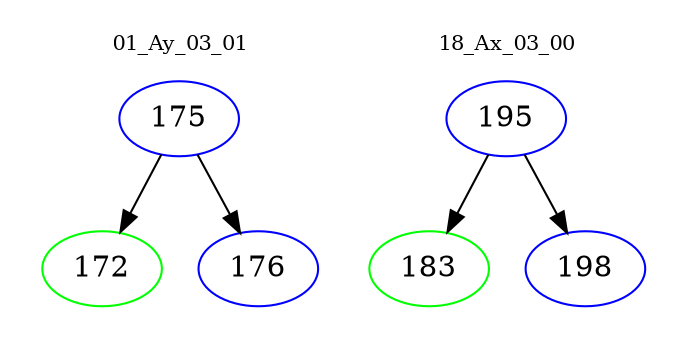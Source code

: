 digraph{
subgraph cluster_0 {
color = white
label = "01_Ay_03_01";
fontsize=10;
T0_175 [label="175", color="blue"]
T0_175 -> T0_172 [color="black"]
T0_172 [label="172", color="green"]
T0_175 -> T0_176 [color="black"]
T0_176 [label="176", color="blue"]
}
subgraph cluster_1 {
color = white
label = "18_Ax_03_00";
fontsize=10;
T1_195 [label="195", color="blue"]
T1_195 -> T1_183 [color="black"]
T1_183 [label="183", color="green"]
T1_195 -> T1_198 [color="black"]
T1_198 [label="198", color="blue"]
}
}
